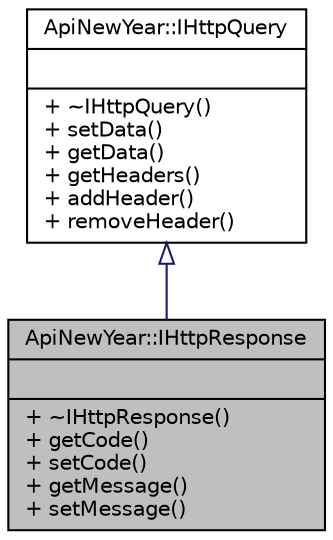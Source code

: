 digraph "ApiNewYear::IHttpResponse"
{
  edge [fontname="Helvetica",fontsize="10",labelfontname="Helvetica",labelfontsize="10"];
  node [fontname="Helvetica",fontsize="10",shape=record];
  Node1 [label="{ApiNewYear::IHttpResponse\n||+ ~IHttpResponse()\l+ getCode()\l+ setCode()\l+ getMessage()\l+ setMessage()\l}",height=0.2,width=0.4,color="black", fillcolor="grey75", style="filled", fontcolor="black"];
  Node2 -> Node1 [dir="back",color="midnightblue",fontsize="10",style="solid",arrowtail="onormal",fontname="Helvetica"];
  Node2 [label="{ApiNewYear::IHttpQuery\n||+ ~IHttpQuery()\l+ setData()\l+ getData()\l+ getHeaders()\l+ addHeader()\l+ removeHeader()\l}",height=0.2,width=0.4,color="black", fillcolor="white", style="filled",URL="$class_api_new_year_1_1_i_http_query.html",tooltip="Base class representing the minimum information needed for each HTTP Query (Request or Response) ..."];
}
